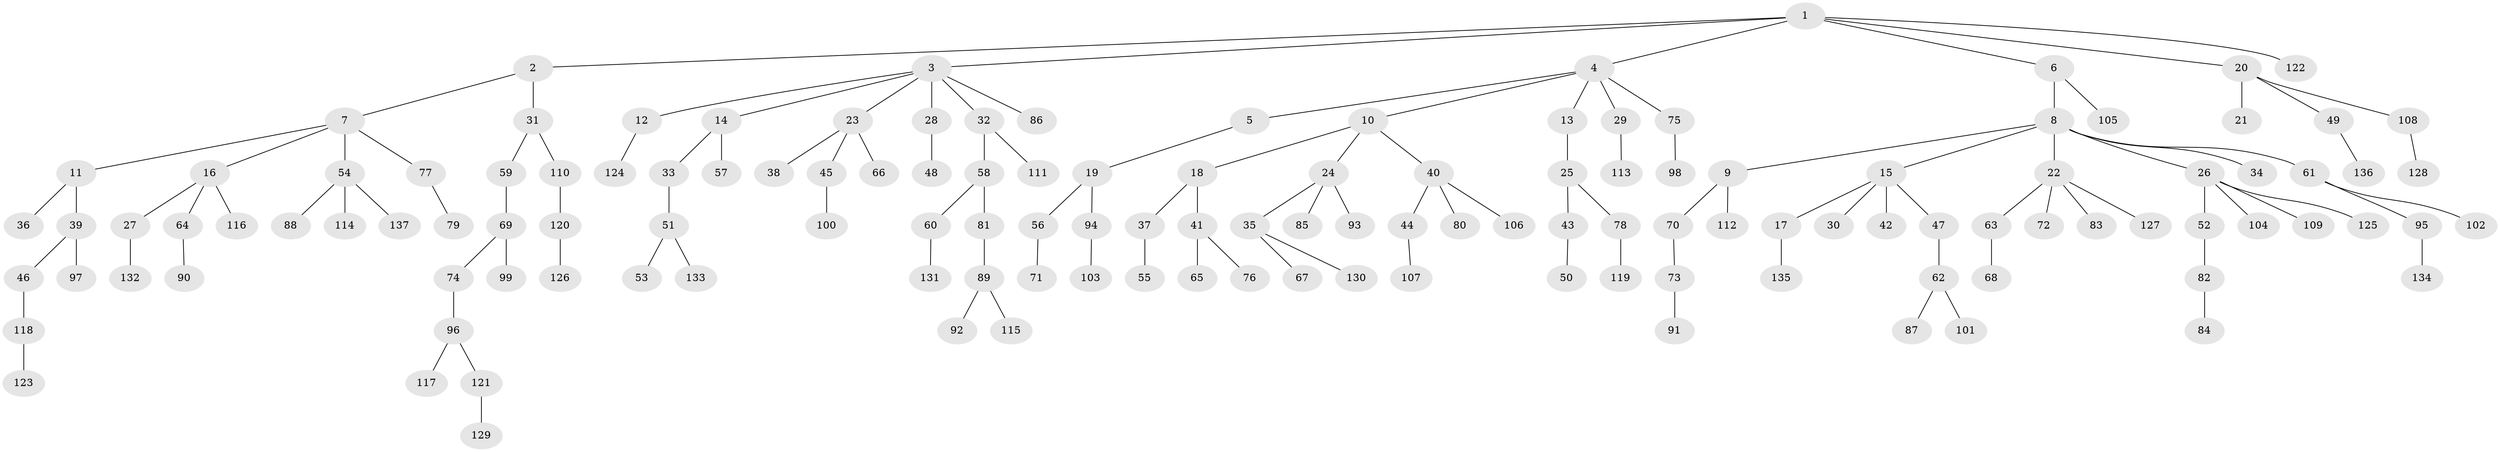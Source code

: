 // Generated by graph-tools (version 1.1) at 2025/11/02/27/25 16:11:25]
// undirected, 137 vertices, 136 edges
graph export_dot {
graph [start="1"]
  node [color=gray90,style=filled];
  1;
  2;
  3;
  4;
  5;
  6;
  7;
  8;
  9;
  10;
  11;
  12;
  13;
  14;
  15;
  16;
  17;
  18;
  19;
  20;
  21;
  22;
  23;
  24;
  25;
  26;
  27;
  28;
  29;
  30;
  31;
  32;
  33;
  34;
  35;
  36;
  37;
  38;
  39;
  40;
  41;
  42;
  43;
  44;
  45;
  46;
  47;
  48;
  49;
  50;
  51;
  52;
  53;
  54;
  55;
  56;
  57;
  58;
  59;
  60;
  61;
  62;
  63;
  64;
  65;
  66;
  67;
  68;
  69;
  70;
  71;
  72;
  73;
  74;
  75;
  76;
  77;
  78;
  79;
  80;
  81;
  82;
  83;
  84;
  85;
  86;
  87;
  88;
  89;
  90;
  91;
  92;
  93;
  94;
  95;
  96;
  97;
  98;
  99;
  100;
  101;
  102;
  103;
  104;
  105;
  106;
  107;
  108;
  109;
  110;
  111;
  112;
  113;
  114;
  115;
  116;
  117;
  118;
  119;
  120;
  121;
  122;
  123;
  124;
  125;
  126;
  127;
  128;
  129;
  130;
  131;
  132;
  133;
  134;
  135;
  136;
  137;
  1 -- 2;
  1 -- 3;
  1 -- 4;
  1 -- 6;
  1 -- 20;
  1 -- 122;
  2 -- 7;
  2 -- 31;
  3 -- 12;
  3 -- 14;
  3 -- 23;
  3 -- 28;
  3 -- 32;
  3 -- 86;
  4 -- 5;
  4 -- 10;
  4 -- 13;
  4 -- 29;
  4 -- 75;
  5 -- 19;
  6 -- 8;
  6 -- 105;
  7 -- 11;
  7 -- 16;
  7 -- 54;
  7 -- 77;
  8 -- 9;
  8 -- 15;
  8 -- 22;
  8 -- 26;
  8 -- 34;
  8 -- 61;
  9 -- 70;
  9 -- 112;
  10 -- 18;
  10 -- 24;
  10 -- 40;
  11 -- 36;
  11 -- 39;
  12 -- 124;
  13 -- 25;
  14 -- 33;
  14 -- 57;
  15 -- 17;
  15 -- 30;
  15 -- 42;
  15 -- 47;
  16 -- 27;
  16 -- 64;
  16 -- 116;
  17 -- 135;
  18 -- 37;
  18 -- 41;
  19 -- 56;
  19 -- 94;
  20 -- 21;
  20 -- 49;
  20 -- 108;
  22 -- 63;
  22 -- 72;
  22 -- 83;
  22 -- 127;
  23 -- 38;
  23 -- 45;
  23 -- 66;
  24 -- 35;
  24 -- 85;
  24 -- 93;
  25 -- 43;
  25 -- 78;
  26 -- 52;
  26 -- 104;
  26 -- 109;
  26 -- 125;
  27 -- 132;
  28 -- 48;
  29 -- 113;
  31 -- 59;
  31 -- 110;
  32 -- 58;
  32 -- 111;
  33 -- 51;
  35 -- 67;
  35 -- 130;
  37 -- 55;
  39 -- 46;
  39 -- 97;
  40 -- 44;
  40 -- 80;
  40 -- 106;
  41 -- 65;
  41 -- 76;
  43 -- 50;
  44 -- 107;
  45 -- 100;
  46 -- 118;
  47 -- 62;
  49 -- 136;
  51 -- 53;
  51 -- 133;
  52 -- 82;
  54 -- 88;
  54 -- 114;
  54 -- 137;
  56 -- 71;
  58 -- 60;
  58 -- 81;
  59 -- 69;
  60 -- 131;
  61 -- 95;
  61 -- 102;
  62 -- 87;
  62 -- 101;
  63 -- 68;
  64 -- 90;
  69 -- 74;
  69 -- 99;
  70 -- 73;
  73 -- 91;
  74 -- 96;
  75 -- 98;
  77 -- 79;
  78 -- 119;
  81 -- 89;
  82 -- 84;
  89 -- 92;
  89 -- 115;
  94 -- 103;
  95 -- 134;
  96 -- 117;
  96 -- 121;
  108 -- 128;
  110 -- 120;
  118 -- 123;
  120 -- 126;
  121 -- 129;
}
